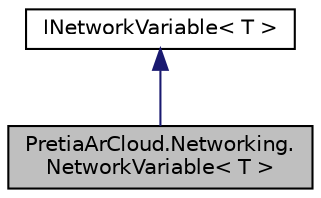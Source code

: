 digraph "PretiaArCloud.Networking.NetworkVariable&lt; T &gt;"
{
 // LATEX_PDF_SIZE
  edge [fontname="Helvetica",fontsize="10",labelfontname="Helvetica",labelfontsize="10"];
  node [fontname="Helvetica",fontsize="10",shape=record];
  Node1 [label="PretiaArCloud.Networking.\lNetworkVariable\< T \>",height=0.2,width=0.4,color="black", fillcolor="grey75", style="filled", fontcolor="black",tooltip=" "];
  Node2 -> Node1 [dir="back",color="midnightblue",fontsize="10",style="solid",fontname="Helvetica"];
  Node2 [label="INetworkVariable\< T \>",height=0.2,width=0.4,color="black", fillcolor="white", style="filled",URL="$interfacePretiaArCloud_1_1Networking_1_1INetworkVariable.html",tooltip=" "];
}
